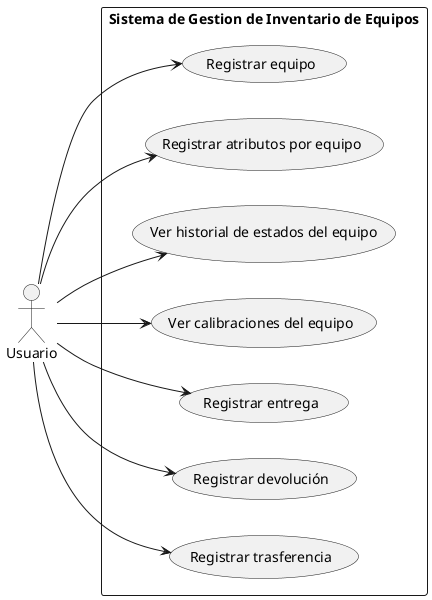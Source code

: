 @startuml Usuario
left to right direction
actor "Usuario" as u
rectangle "Sistema de Gestion de Inventario de Equipos" {
    usecase "Registrar equipo" as uc1
    usecase "Registrar atributos por equipo" as uc2
    usecase "Ver historial de estados del equipo" as uc3
    usecase "Ver calibraciones del equipo" as uc4
    usecase "Registrar entrega" as uc5
    usecase "Registrar devolución" as uc6
    usecase "Registrar trasferencia" as uc7
    ' usecase "Ver reporte de equipos" as uc8
    ' usecase "Ver reporte de movimientos" as uc9
    ' usecase "Ver reporte de trasferencias" as uc10
    ' usecase "Ver reporte de pendientes y devoluciones" as uc11
    ' usecase "Ver reporte de persona/ubicacion" as uc12
}
u --> uc1
u --> uc2
u --> uc3
u --> uc4
u --> uc5
u --> uc6
u --> uc7
' u --> uc8
' u --> uc9
' u --> uc10
' u --> uc11
' u --> uc12
@enduml